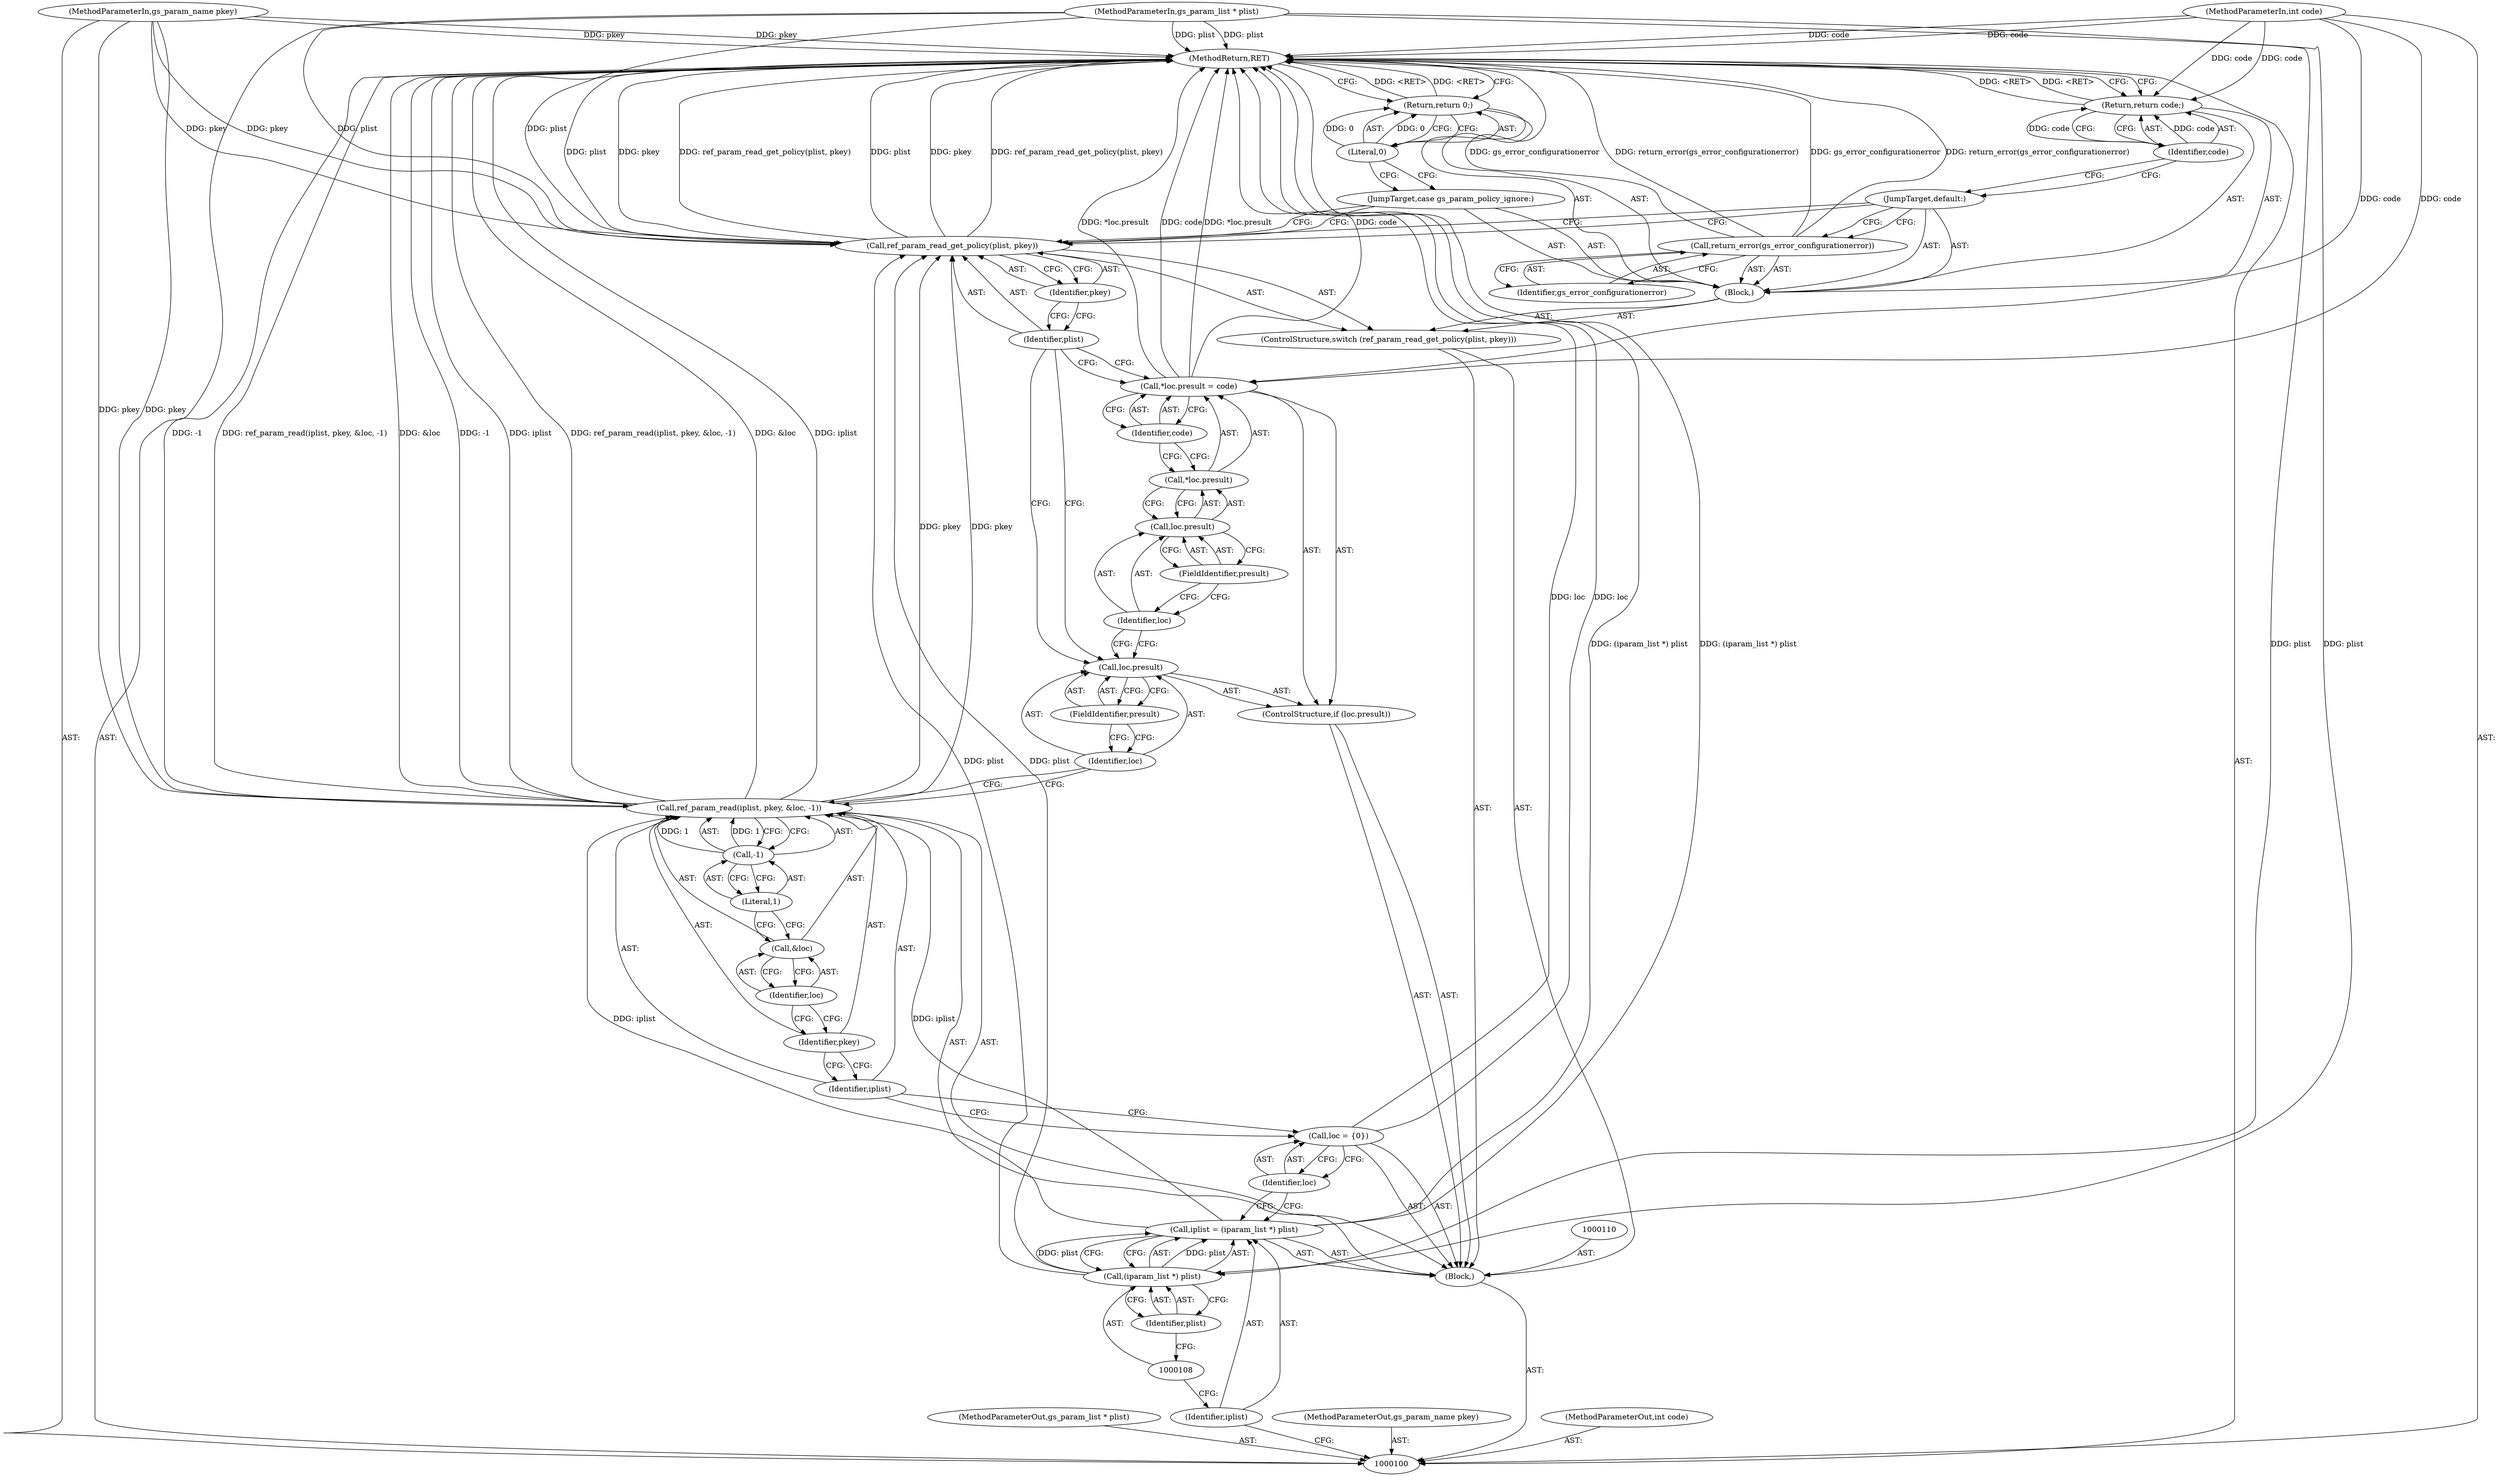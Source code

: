 digraph "0_ghostscript_c3476dde7743761a4e1d39a631716199b696b880_0" {
"1000143" [label="(MethodReturn,RET)"];
"1000101" [label="(MethodParameterIn,gs_param_list * plist)"];
"1000194" [label="(MethodParameterOut,gs_param_list * plist)"];
"1000102" [label="(MethodParameterIn,gs_param_name pkey)"];
"1000195" [label="(MethodParameterOut,gs_param_name pkey)"];
"1000103" [label="(MethodParameterIn,int code)"];
"1000196" [label="(MethodParameterOut,int code)"];
"1000135" [label="(JumpTarget,case gs_param_policy_ignore:)"];
"1000136" [label="(Return,return 0;)"];
"1000137" [label="(Literal,0)"];
"1000138" [label="(Call,return_error(gs_error_configurationerror))"];
"1000139" [label="(Identifier,gs_error_configurationerror)"];
"1000140" [label="(JumpTarget,default:)"];
"1000141" [label="(Return,return code;)"];
"1000142" [label="(Identifier,code)"];
"1000104" [label="(Block,)"];
"1000105" [label="(Call,iplist = (iparam_list *) plist)"];
"1000106" [label="(Identifier,iplist)"];
"1000107" [label="(Call,(iparam_list *) plist)"];
"1000109" [label="(Identifier,plist)"];
"1000111" [label="(Call,loc = {0})"];
"1000112" [label="(Identifier,loc)"];
"1000114" [label="(Identifier,iplist)"];
"1000115" [label="(Identifier,pkey)"];
"1000116" [label="(Call,&loc)"];
"1000117" [label="(Identifier,loc)"];
"1000118" [label="(Call,-1)"];
"1000113" [label="(Call,ref_param_read(iplist, pkey, &loc, -1))"];
"1000119" [label="(Literal,1)"];
"1000123" [label="(FieldIdentifier,presult)"];
"1000120" [label="(ControlStructure,if (loc.presult))"];
"1000121" [label="(Call,loc.presult)"];
"1000122" [label="(Identifier,loc)"];
"1000128" [label="(FieldIdentifier,presult)"];
"1000129" [label="(Identifier,code)"];
"1000124" [label="(Call,*loc.presult = code)"];
"1000125" [label="(Call,*loc.presult)"];
"1000126" [label="(Call,loc.presult)"];
"1000127" [label="(Identifier,loc)"];
"1000131" [label="(Call,ref_param_read_get_policy(plist, pkey))"];
"1000132" [label="(Identifier,plist)"];
"1000133" [label="(Identifier,pkey)"];
"1000130" [label="(ControlStructure,switch (ref_param_read_get_policy(plist, pkey)))"];
"1000134" [label="(Block,)"];
"1000143" -> "1000100"  [label="AST: "];
"1000143" -> "1000136"  [label="CFG: "];
"1000143" -> "1000141"  [label="CFG: "];
"1000136" -> "1000143"  [label="DDG: <RET>"];
"1000141" -> "1000143"  [label="DDG: <RET>"];
"1000124" -> "1000143"  [label="DDG: *loc.presult"];
"1000124" -> "1000143"  [label="DDG: code"];
"1000105" -> "1000143"  [label="DDG: (iparam_list *) plist"];
"1000113" -> "1000143"  [label="DDG: iplist"];
"1000113" -> "1000143"  [label="DDG: -1"];
"1000113" -> "1000143"  [label="DDG: ref_param_read(iplist, pkey, &loc, -1)"];
"1000113" -> "1000143"  [label="DDG: &loc"];
"1000138" -> "1000143"  [label="DDG: return_error(gs_error_configurationerror)"];
"1000138" -> "1000143"  [label="DDG: gs_error_configurationerror"];
"1000131" -> "1000143"  [label="DDG: plist"];
"1000131" -> "1000143"  [label="DDG: pkey"];
"1000131" -> "1000143"  [label="DDG: ref_param_read_get_policy(plist, pkey)"];
"1000103" -> "1000143"  [label="DDG: code"];
"1000102" -> "1000143"  [label="DDG: pkey"];
"1000111" -> "1000143"  [label="DDG: loc"];
"1000101" -> "1000143"  [label="DDG: plist"];
"1000101" -> "1000100"  [label="AST: "];
"1000101" -> "1000143"  [label="DDG: plist"];
"1000101" -> "1000107"  [label="DDG: plist"];
"1000101" -> "1000131"  [label="DDG: plist"];
"1000194" -> "1000100"  [label="AST: "];
"1000102" -> "1000100"  [label="AST: "];
"1000102" -> "1000143"  [label="DDG: pkey"];
"1000102" -> "1000113"  [label="DDG: pkey"];
"1000102" -> "1000131"  [label="DDG: pkey"];
"1000195" -> "1000100"  [label="AST: "];
"1000103" -> "1000100"  [label="AST: "];
"1000103" -> "1000143"  [label="DDG: code"];
"1000103" -> "1000124"  [label="DDG: code"];
"1000103" -> "1000141"  [label="DDG: code"];
"1000196" -> "1000100"  [label="AST: "];
"1000135" -> "1000134"  [label="AST: "];
"1000135" -> "1000131"  [label="CFG: "];
"1000137" -> "1000135"  [label="CFG: "];
"1000136" -> "1000134"  [label="AST: "];
"1000136" -> "1000137"  [label="CFG: "];
"1000137" -> "1000136"  [label="AST: "];
"1000143" -> "1000136"  [label="CFG: "];
"1000136" -> "1000143"  [label="DDG: <RET>"];
"1000137" -> "1000136"  [label="DDG: 0"];
"1000137" -> "1000136"  [label="AST: "];
"1000137" -> "1000135"  [label="CFG: "];
"1000136" -> "1000137"  [label="CFG: "];
"1000137" -> "1000136"  [label="DDG: 0"];
"1000138" -> "1000134"  [label="AST: "];
"1000138" -> "1000139"  [label="CFG: "];
"1000139" -> "1000138"  [label="AST: "];
"1000140" -> "1000138"  [label="CFG: "];
"1000138" -> "1000143"  [label="DDG: return_error(gs_error_configurationerror)"];
"1000138" -> "1000143"  [label="DDG: gs_error_configurationerror"];
"1000139" -> "1000138"  [label="AST: "];
"1000138" -> "1000139"  [label="CFG: "];
"1000140" -> "1000134"  [label="AST: "];
"1000140" -> "1000131"  [label="CFG: "];
"1000140" -> "1000138"  [label="CFG: "];
"1000142" -> "1000140"  [label="CFG: "];
"1000141" -> "1000134"  [label="AST: "];
"1000141" -> "1000142"  [label="CFG: "];
"1000142" -> "1000141"  [label="AST: "];
"1000143" -> "1000141"  [label="CFG: "];
"1000141" -> "1000143"  [label="DDG: <RET>"];
"1000142" -> "1000141"  [label="DDG: code"];
"1000103" -> "1000141"  [label="DDG: code"];
"1000142" -> "1000141"  [label="AST: "];
"1000142" -> "1000140"  [label="CFG: "];
"1000141" -> "1000142"  [label="CFG: "];
"1000142" -> "1000141"  [label="DDG: code"];
"1000104" -> "1000100"  [label="AST: "];
"1000105" -> "1000104"  [label="AST: "];
"1000110" -> "1000104"  [label="AST: "];
"1000111" -> "1000104"  [label="AST: "];
"1000113" -> "1000104"  [label="AST: "];
"1000120" -> "1000104"  [label="AST: "];
"1000130" -> "1000104"  [label="AST: "];
"1000105" -> "1000104"  [label="AST: "];
"1000105" -> "1000107"  [label="CFG: "];
"1000106" -> "1000105"  [label="AST: "];
"1000107" -> "1000105"  [label="AST: "];
"1000112" -> "1000105"  [label="CFG: "];
"1000105" -> "1000143"  [label="DDG: (iparam_list *) plist"];
"1000107" -> "1000105"  [label="DDG: plist"];
"1000105" -> "1000113"  [label="DDG: iplist"];
"1000106" -> "1000105"  [label="AST: "];
"1000106" -> "1000100"  [label="CFG: "];
"1000108" -> "1000106"  [label="CFG: "];
"1000107" -> "1000105"  [label="AST: "];
"1000107" -> "1000109"  [label="CFG: "];
"1000108" -> "1000107"  [label="AST: "];
"1000109" -> "1000107"  [label="AST: "];
"1000105" -> "1000107"  [label="CFG: "];
"1000107" -> "1000105"  [label="DDG: plist"];
"1000101" -> "1000107"  [label="DDG: plist"];
"1000107" -> "1000131"  [label="DDG: plist"];
"1000109" -> "1000107"  [label="AST: "];
"1000109" -> "1000108"  [label="CFG: "];
"1000107" -> "1000109"  [label="CFG: "];
"1000111" -> "1000104"  [label="AST: "];
"1000111" -> "1000112"  [label="CFG: "];
"1000112" -> "1000111"  [label="AST: "];
"1000114" -> "1000111"  [label="CFG: "];
"1000111" -> "1000143"  [label="DDG: loc"];
"1000112" -> "1000111"  [label="AST: "];
"1000112" -> "1000105"  [label="CFG: "];
"1000111" -> "1000112"  [label="CFG: "];
"1000114" -> "1000113"  [label="AST: "];
"1000114" -> "1000111"  [label="CFG: "];
"1000115" -> "1000114"  [label="CFG: "];
"1000115" -> "1000113"  [label="AST: "];
"1000115" -> "1000114"  [label="CFG: "];
"1000117" -> "1000115"  [label="CFG: "];
"1000116" -> "1000113"  [label="AST: "];
"1000116" -> "1000117"  [label="CFG: "];
"1000117" -> "1000116"  [label="AST: "];
"1000119" -> "1000116"  [label="CFG: "];
"1000117" -> "1000116"  [label="AST: "];
"1000117" -> "1000115"  [label="CFG: "];
"1000116" -> "1000117"  [label="CFG: "];
"1000118" -> "1000113"  [label="AST: "];
"1000118" -> "1000119"  [label="CFG: "];
"1000119" -> "1000118"  [label="AST: "];
"1000113" -> "1000118"  [label="CFG: "];
"1000118" -> "1000113"  [label="DDG: 1"];
"1000113" -> "1000104"  [label="AST: "];
"1000113" -> "1000118"  [label="CFG: "];
"1000114" -> "1000113"  [label="AST: "];
"1000115" -> "1000113"  [label="AST: "];
"1000116" -> "1000113"  [label="AST: "];
"1000118" -> "1000113"  [label="AST: "];
"1000122" -> "1000113"  [label="CFG: "];
"1000113" -> "1000143"  [label="DDG: iplist"];
"1000113" -> "1000143"  [label="DDG: -1"];
"1000113" -> "1000143"  [label="DDG: ref_param_read(iplist, pkey, &loc, -1)"];
"1000113" -> "1000143"  [label="DDG: &loc"];
"1000105" -> "1000113"  [label="DDG: iplist"];
"1000102" -> "1000113"  [label="DDG: pkey"];
"1000118" -> "1000113"  [label="DDG: 1"];
"1000113" -> "1000131"  [label="DDG: pkey"];
"1000119" -> "1000118"  [label="AST: "];
"1000119" -> "1000116"  [label="CFG: "];
"1000118" -> "1000119"  [label="CFG: "];
"1000123" -> "1000121"  [label="AST: "];
"1000123" -> "1000122"  [label="CFG: "];
"1000121" -> "1000123"  [label="CFG: "];
"1000120" -> "1000104"  [label="AST: "];
"1000121" -> "1000120"  [label="AST: "];
"1000124" -> "1000120"  [label="AST: "];
"1000121" -> "1000120"  [label="AST: "];
"1000121" -> "1000123"  [label="CFG: "];
"1000122" -> "1000121"  [label="AST: "];
"1000123" -> "1000121"  [label="AST: "];
"1000127" -> "1000121"  [label="CFG: "];
"1000132" -> "1000121"  [label="CFG: "];
"1000122" -> "1000121"  [label="AST: "];
"1000122" -> "1000113"  [label="CFG: "];
"1000123" -> "1000122"  [label="CFG: "];
"1000128" -> "1000126"  [label="AST: "];
"1000128" -> "1000127"  [label="CFG: "];
"1000126" -> "1000128"  [label="CFG: "];
"1000129" -> "1000124"  [label="AST: "];
"1000129" -> "1000125"  [label="CFG: "];
"1000124" -> "1000129"  [label="CFG: "];
"1000124" -> "1000120"  [label="AST: "];
"1000124" -> "1000129"  [label="CFG: "];
"1000125" -> "1000124"  [label="AST: "];
"1000129" -> "1000124"  [label="AST: "];
"1000132" -> "1000124"  [label="CFG: "];
"1000124" -> "1000143"  [label="DDG: *loc.presult"];
"1000124" -> "1000143"  [label="DDG: code"];
"1000103" -> "1000124"  [label="DDG: code"];
"1000125" -> "1000124"  [label="AST: "];
"1000125" -> "1000126"  [label="CFG: "];
"1000126" -> "1000125"  [label="AST: "];
"1000129" -> "1000125"  [label="CFG: "];
"1000126" -> "1000125"  [label="AST: "];
"1000126" -> "1000128"  [label="CFG: "];
"1000127" -> "1000126"  [label="AST: "];
"1000128" -> "1000126"  [label="AST: "];
"1000125" -> "1000126"  [label="CFG: "];
"1000127" -> "1000126"  [label="AST: "];
"1000127" -> "1000121"  [label="CFG: "];
"1000128" -> "1000127"  [label="CFG: "];
"1000131" -> "1000130"  [label="AST: "];
"1000131" -> "1000133"  [label="CFG: "];
"1000132" -> "1000131"  [label="AST: "];
"1000133" -> "1000131"  [label="AST: "];
"1000135" -> "1000131"  [label="CFG: "];
"1000140" -> "1000131"  [label="CFG: "];
"1000131" -> "1000143"  [label="DDG: plist"];
"1000131" -> "1000143"  [label="DDG: pkey"];
"1000131" -> "1000143"  [label="DDG: ref_param_read_get_policy(plist, pkey)"];
"1000107" -> "1000131"  [label="DDG: plist"];
"1000101" -> "1000131"  [label="DDG: plist"];
"1000113" -> "1000131"  [label="DDG: pkey"];
"1000102" -> "1000131"  [label="DDG: pkey"];
"1000132" -> "1000131"  [label="AST: "];
"1000132" -> "1000124"  [label="CFG: "];
"1000132" -> "1000121"  [label="CFG: "];
"1000133" -> "1000132"  [label="CFG: "];
"1000133" -> "1000131"  [label="AST: "];
"1000133" -> "1000132"  [label="CFG: "];
"1000131" -> "1000133"  [label="CFG: "];
"1000130" -> "1000104"  [label="AST: "];
"1000131" -> "1000130"  [label="AST: "];
"1000134" -> "1000130"  [label="AST: "];
"1000134" -> "1000130"  [label="AST: "];
"1000135" -> "1000134"  [label="AST: "];
"1000136" -> "1000134"  [label="AST: "];
"1000138" -> "1000134"  [label="AST: "];
"1000140" -> "1000134"  [label="AST: "];
"1000141" -> "1000134"  [label="AST: "];
}
